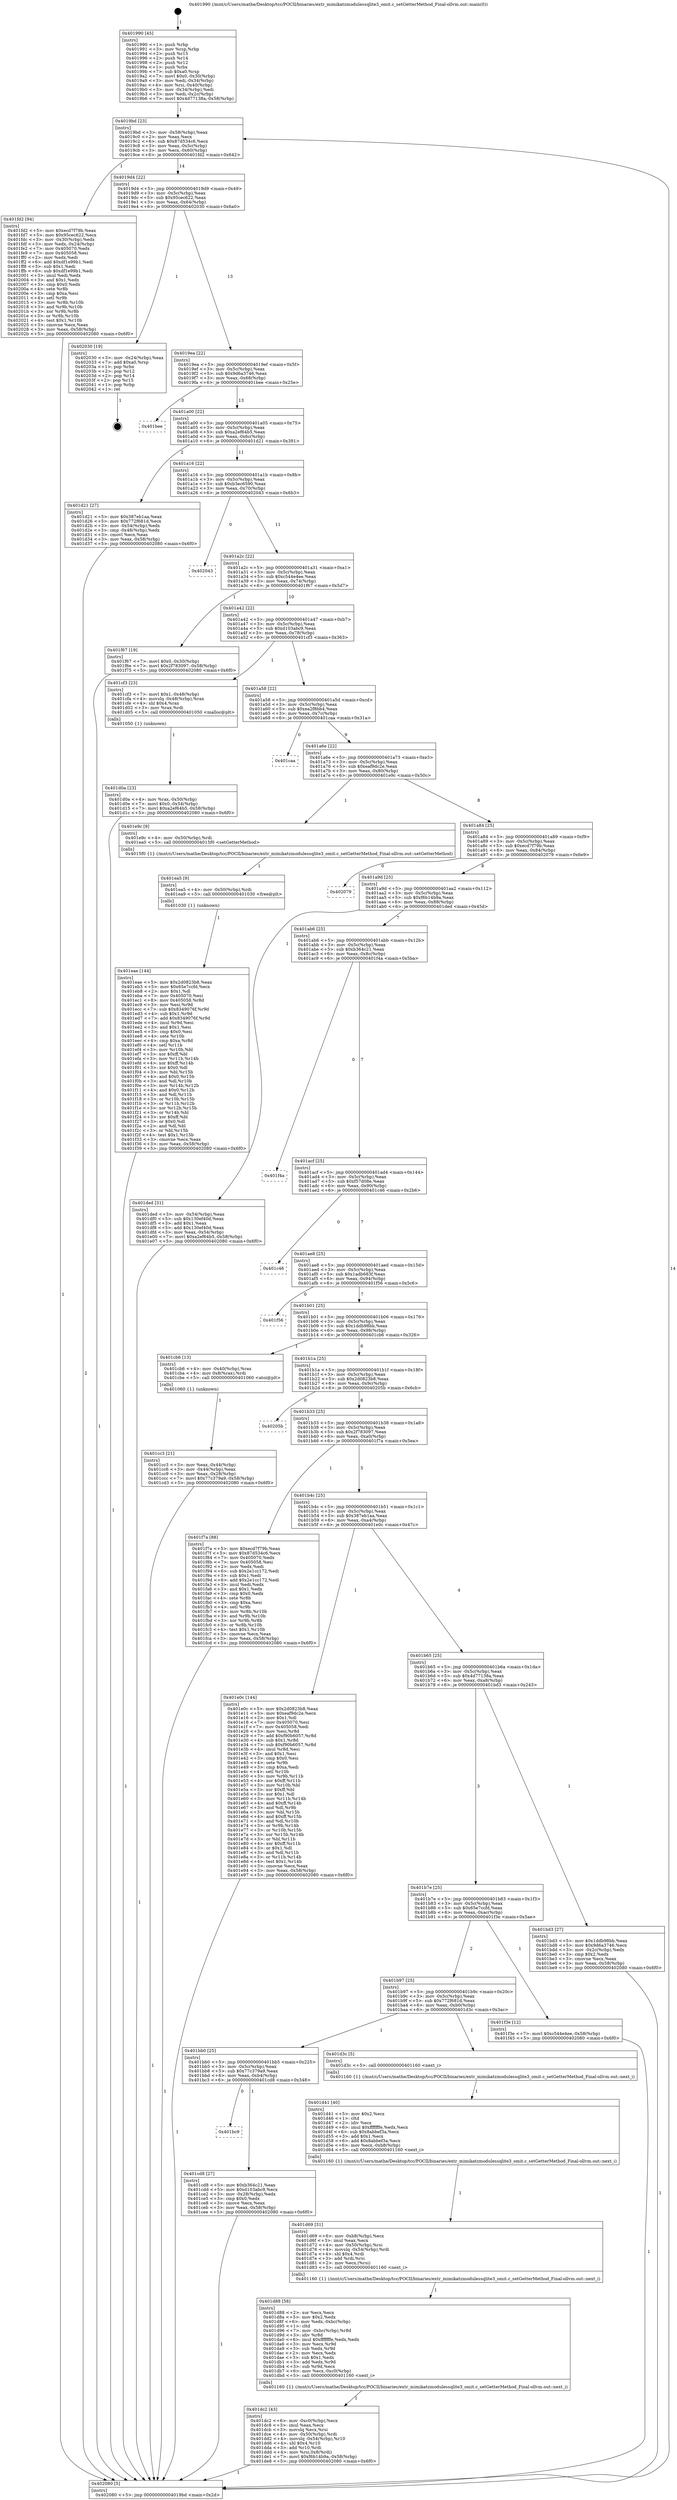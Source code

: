 digraph "0x401990" {
  label = "0x401990 (/mnt/c/Users/mathe/Desktop/tcc/POCII/binaries/extr_mimikatzmodulessqlite3_omit.c_setGetterMethod_Final-ollvm.out::main(0))"
  labelloc = "t"
  node[shape=record]

  Entry [label="",width=0.3,height=0.3,shape=circle,fillcolor=black,style=filled]
  "0x4019bd" [label="{
     0x4019bd [23]\l
     | [instrs]\l
     &nbsp;&nbsp;0x4019bd \<+3\>: mov -0x58(%rbp),%eax\l
     &nbsp;&nbsp;0x4019c0 \<+2\>: mov %eax,%ecx\l
     &nbsp;&nbsp;0x4019c2 \<+6\>: sub $0x87d534c6,%ecx\l
     &nbsp;&nbsp;0x4019c8 \<+3\>: mov %eax,-0x5c(%rbp)\l
     &nbsp;&nbsp;0x4019cb \<+3\>: mov %ecx,-0x60(%rbp)\l
     &nbsp;&nbsp;0x4019ce \<+6\>: je 0000000000401fd2 \<main+0x642\>\l
  }"]
  "0x401fd2" [label="{
     0x401fd2 [94]\l
     | [instrs]\l
     &nbsp;&nbsp;0x401fd2 \<+5\>: mov $0xecd7f79b,%eax\l
     &nbsp;&nbsp;0x401fd7 \<+5\>: mov $0x95cec622,%ecx\l
     &nbsp;&nbsp;0x401fdc \<+3\>: mov -0x30(%rbp),%edx\l
     &nbsp;&nbsp;0x401fdf \<+3\>: mov %edx,-0x24(%rbp)\l
     &nbsp;&nbsp;0x401fe2 \<+7\>: mov 0x405070,%edx\l
     &nbsp;&nbsp;0x401fe9 \<+7\>: mov 0x405058,%esi\l
     &nbsp;&nbsp;0x401ff0 \<+2\>: mov %edx,%edi\l
     &nbsp;&nbsp;0x401ff2 \<+6\>: add $0xdf1e99b1,%edi\l
     &nbsp;&nbsp;0x401ff8 \<+3\>: sub $0x1,%edi\l
     &nbsp;&nbsp;0x401ffb \<+6\>: sub $0xdf1e99b1,%edi\l
     &nbsp;&nbsp;0x402001 \<+3\>: imul %edi,%edx\l
     &nbsp;&nbsp;0x402004 \<+3\>: and $0x1,%edx\l
     &nbsp;&nbsp;0x402007 \<+3\>: cmp $0x0,%edx\l
     &nbsp;&nbsp;0x40200a \<+4\>: sete %r8b\l
     &nbsp;&nbsp;0x40200e \<+3\>: cmp $0xa,%esi\l
     &nbsp;&nbsp;0x402011 \<+4\>: setl %r9b\l
     &nbsp;&nbsp;0x402015 \<+3\>: mov %r8b,%r10b\l
     &nbsp;&nbsp;0x402018 \<+3\>: and %r9b,%r10b\l
     &nbsp;&nbsp;0x40201b \<+3\>: xor %r9b,%r8b\l
     &nbsp;&nbsp;0x40201e \<+3\>: or %r8b,%r10b\l
     &nbsp;&nbsp;0x402021 \<+4\>: test $0x1,%r10b\l
     &nbsp;&nbsp;0x402025 \<+3\>: cmovne %ecx,%eax\l
     &nbsp;&nbsp;0x402028 \<+3\>: mov %eax,-0x58(%rbp)\l
     &nbsp;&nbsp;0x40202b \<+5\>: jmp 0000000000402080 \<main+0x6f0\>\l
  }"]
  "0x4019d4" [label="{
     0x4019d4 [22]\l
     | [instrs]\l
     &nbsp;&nbsp;0x4019d4 \<+5\>: jmp 00000000004019d9 \<main+0x49\>\l
     &nbsp;&nbsp;0x4019d9 \<+3\>: mov -0x5c(%rbp),%eax\l
     &nbsp;&nbsp;0x4019dc \<+5\>: sub $0x95cec622,%eax\l
     &nbsp;&nbsp;0x4019e1 \<+3\>: mov %eax,-0x64(%rbp)\l
     &nbsp;&nbsp;0x4019e4 \<+6\>: je 0000000000402030 \<main+0x6a0\>\l
  }"]
  Exit [label="",width=0.3,height=0.3,shape=circle,fillcolor=black,style=filled,peripheries=2]
  "0x402030" [label="{
     0x402030 [19]\l
     | [instrs]\l
     &nbsp;&nbsp;0x402030 \<+3\>: mov -0x24(%rbp),%eax\l
     &nbsp;&nbsp;0x402033 \<+7\>: add $0xa0,%rsp\l
     &nbsp;&nbsp;0x40203a \<+1\>: pop %rbx\l
     &nbsp;&nbsp;0x40203b \<+2\>: pop %r12\l
     &nbsp;&nbsp;0x40203d \<+2\>: pop %r14\l
     &nbsp;&nbsp;0x40203f \<+2\>: pop %r15\l
     &nbsp;&nbsp;0x402041 \<+1\>: pop %rbp\l
     &nbsp;&nbsp;0x402042 \<+1\>: ret\l
  }"]
  "0x4019ea" [label="{
     0x4019ea [22]\l
     | [instrs]\l
     &nbsp;&nbsp;0x4019ea \<+5\>: jmp 00000000004019ef \<main+0x5f\>\l
     &nbsp;&nbsp;0x4019ef \<+3\>: mov -0x5c(%rbp),%eax\l
     &nbsp;&nbsp;0x4019f2 \<+5\>: sub $0x9d6a3746,%eax\l
     &nbsp;&nbsp;0x4019f7 \<+3\>: mov %eax,-0x68(%rbp)\l
     &nbsp;&nbsp;0x4019fa \<+6\>: je 0000000000401bee \<main+0x25e\>\l
  }"]
  "0x401eae" [label="{
     0x401eae [144]\l
     | [instrs]\l
     &nbsp;&nbsp;0x401eae \<+5\>: mov $0x2d0823b8,%eax\l
     &nbsp;&nbsp;0x401eb3 \<+5\>: mov $0x65e7ccfd,%ecx\l
     &nbsp;&nbsp;0x401eb8 \<+2\>: mov $0x1,%dl\l
     &nbsp;&nbsp;0x401eba \<+7\>: mov 0x405070,%esi\l
     &nbsp;&nbsp;0x401ec1 \<+8\>: mov 0x405058,%r8d\l
     &nbsp;&nbsp;0x401ec9 \<+3\>: mov %esi,%r9d\l
     &nbsp;&nbsp;0x401ecc \<+7\>: sub $0x8349076f,%r9d\l
     &nbsp;&nbsp;0x401ed3 \<+4\>: sub $0x1,%r9d\l
     &nbsp;&nbsp;0x401ed7 \<+7\>: add $0x8349076f,%r9d\l
     &nbsp;&nbsp;0x401ede \<+4\>: imul %r9d,%esi\l
     &nbsp;&nbsp;0x401ee2 \<+3\>: and $0x1,%esi\l
     &nbsp;&nbsp;0x401ee5 \<+3\>: cmp $0x0,%esi\l
     &nbsp;&nbsp;0x401ee8 \<+4\>: sete %r10b\l
     &nbsp;&nbsp;0x401eec \<+4\>: cmp $0xa,%r8d\l
     &nbsp;&nbsp;0x401ef0 \<+4\>: setl %r11b\l
     &nbsp;&nbsp;0x401ef4 \<+3\>: mov %r10b,%bl\l
     &nbsp;&nbsp;0x401ef7 \<+3\>: xor $0xff,%bl\l
     &nbsp;&nbsp;0x401efa \<+3\>: mov %r11b,%r14b\l
     &nbsp;&nbsp;0x401efd \<+4\>: xor $0xff,%r14b\l
     &nbsp;&nbsp;0x401f01 \<+3\>: xor $0x0,%dl\l
     &nbsp;&nbsp;0x401f04 \<+3\>: mov %bl,%r15b\l
     &nbsp;&nbsp;0x401f07 \<+4\>: and $0x0,%r15b\l
     &nbsp;&nbsp;0x401f0b \<+3\>: and %dl,%r10b\l
     &nbsp;&nbsp;0x401f0e \<+3\>: mov %r14b,%r12b\l
     &nbsp;&nbsp;0x401f11 \<+4\>: and $0x0,%r12b\l
     &nbsp;&nbsp;0x401f15 \<+3\>: and %dl,%r11b\l
     &nbsp;&nbsp;0x401f18 \<+3\>: or %r10b,%r15b\l
     &nbsp;&nbsp;0x401f1b \<+3\>: or %r11b,%r12b\l
     &nbsp;&nbsp;0x401f1e \<+3\>: xor %r12b,%r15b\l
     &nbsp;&nbsp;0x401f21 \<+3\>: or %r14b,%bl\l
     &nbsp;&nbsp;0x401f24 \<+3\>: xor $0xff,%bl\l
     &nbsp;&nbsp;0x401f27 \<+3\>: or $0x0,%dl\l
     &nbsp;&nbsp;0x401f2a \<+2\>: and %dl,%bl\l
     &nbsp;&nbsp;0x401f2c \<+3\>: or %bl,%r15b\l
     &nbsp;&nbsp;0x401f2f \<+4\>: test $0x1,%r15b\l
     &nbsp;&nbsp;0x401f33 \<+3\>: cmovne %ecx,%eax\l
     &nbsp;&nbsp;0x401f36 \<+3\>: mov %eax,-0x58(%rbp)\l
     &nbsp;&nbsp;0x401f39 \<+5\>: jmp 0000000000402080 \<main+0x6f0\>\l
  }"]
  "0x401bee" [label="{
     0x401bee\l
  }", style=dashed]
  "0x401a00" [label="{
     0x401a00 [22]\l
     | [instrs]\l
     &nbsp;&nbsp;0x401a00 \<+5\>: jmp 0000000000401a05 \<main+0x75\>\l
     &nbsp;&nbsp;0x401a05 \<+3\>: mov -0x5c(%rbp),%eax\l
     &nbsp;&nbsp;0x401a08 \<+5\>: sub $0xa2ef64b5,%eax\l
     &nbsp;&nbsp;0x401a0d \<+3\>: mov %eax,-0x6c(%rbp)\l
     &nbsp;&nbsp;0x401a10 \<+6\>: je 0000000000401d21 \<main+0x391\>\l
  }"]
  "0x401ea5" [label="{
     0x401ea5 [9]\l
     | [instrs]\l
     &nbsp;&nbsp;0x401ea5 \<+4\>: mov -0x50(%rbp),%rdi\l
     &nbsp;&nbsp;0x401ea9 \<+5\>: call 0000000000401030 \<free@plt\>\l
     | [calls]\l
     &nbsp;&nbsp;0x401030 \{1\} (unknown)\l
  }"]
  "0x401d21" [label="{
     0x401d21 [27]\l
     | [instrs]\l
     &nbsp;&nbsp;0x401d21 \<+5\>: mov $0x387eb1aa,%eax\l
     &nbsp;&nbsp;0x401d26 \<+5\>: mov $0x772f681d,%ecx\l
     &nbsp;&nbsp;0x401d2b \<+3\>: mov -0x54(%rbp),%edx\l
     &nbsp;&nbsp;0x401d2e \<+3\>: cmp -0x48(%rbp),%edx\l
     &nbsp;&nbsp;0x401d31 \<+3\>: cmovl %ecx,%eax\l
     &nbsp;&nbsp;0x401d34 \<+3\>: mov %eax,-0x58(%rbp)\l
     &nbsp;&nbsp;0x401d37 \<+5\>: jmp 0000000000402080 \<main+0x6f0\>\l
  }"]
  "0x401a16" [label="{
     0x401a16 [22]\l
     | [instrs]\l
     &nbsp;&nbsp;0x401a16 \<+5\>: jmp 0000000000401a1b \<main+0x8b\>\l
     &nbsp;&nbsp;0x401a1b \<+3\>: mov -0x5c(%rbp),%eax\l
     &nbsp;&nbsp;0x401a1e \<+5\>: sub $0xb3ec6590,%eax\l
     &nbsp;&nbsp;0x401a23 \<+3\>: mov %eax,-0x70(%rbp)\l
     &nbsp;&nbsp;0x401a26 \<+6\>: je 0000000000402043 \<main+0x6b3\>\l
  }"]
  "0x401dc2" [label="{
     0x401dc2 [43]\l
     | [instrs]\l
     &nbsp;&nbsp;0x401dc2 \<+6\>: mov -0xc0(%rbp),%ecx\l
     &nbsp;&nbsp;0x401dc8 \<+3\>: imul %eax,%ecx\l
     &nbsp;&nbsp;0x401dcb \<+3\>: movslq %ecx,%rsi\l
     &nbsp;&nbsp;0x401dce \<+4\>: mov -0x50(%rbp),%rdi\l
     &nbsp;&nbsp;0x401dd2 \<+4\>: movslq -0x54(%rbp),%r10\l
     &nbsp;&nbsp;0x401dd6 \<+4\>: shl $0x4,%r10\l
     &nbsp;&nbsp;0x401dda \<+3\>: add %r10,%rdi\l
     &nbsp;&nbsp;0x401ddd \<+4\>: mov %rsi,0x8(%rdi)\l
     &nbsp;&nbsp;0x401de1 \<+7\>: movl $0xf6b14b9a,-0x58(%rbp)\l
     &nbsp;&nbsp;0x401de8 \<+5\>: jmp 0000000000402080 \<main+0x6f0\>\l
  }"]
  "0x402043" [label="{
     0x402043\l
  }", style=dashed]
  "0x401a2c" [label="{
     0x401a2c [22]\l
     | [instrs]\l
     &nbsp;&nbsp;0x401a2c \<+5\>: jmp 0000000000401a31 \<main+0xa1\>\l
     &nbsp;&nbsp;0x401a31 \<+3\>: mov -0x5c(%rbp),%eax\l
     &nbsp;&nbsp;0x401a34 \<+5\>: sub $0xc544e4ee,%eax\l
     &nbsp;&nbsp;0x401a39 \<+3\>: mov %eax,-0x74(%rbp)\l
     &nbsp;&nbsp;0x401a3c \<+6\>: je 0000000000401f67 \<main+0x5d7\>\l
  }"]
  "0x401d88" [label="{
     0x401d88 [58]\l
     | [instrs]\l
     &nbsp;&nbsp;0x401d88 \<+2\>: xor %ecx,%ecx\l
     &nbsp;&nbsp;0x401d8a \<+5\>: mov $0x2,%edx\l
     &nbsp;&nbsp;0x401d8f \<+6\>: mov %edx,-0xbc(%rbp)\l
     &nbsp;&nbsp;0x401d95 \<+1\>: cltd\l
     &nbsp;&nbsp;0x401d96 \<+7\>: mov -0xbc(%rbp),%r8d\l
     &nbsp;&nbsp;0x401d9d \<+3\>: idiv %r8d\l
     &nbsp;&nbsp;0x401da0 \<+6\>: imul $0xfffffffe,%edx,%edx\l
     &nbsp;&nbsp;0x401da6 \<+3\>: mov %ecx,%r9d\l
     &nbsp;&nbsp;0x401da9 \<+3\>: sub %edx,%r9d\l
     &nbsp;&nbsp;0x401dac \<+2\>: mov %ecx,%edx\l
     &nbsp;&nbsp;0x401dae \<+3\>: sub $0x1,%edx\l
     &nbsp;&nbsp;0x401db1 \<+3\>: add %edx,%r9d\l
     &nbsp;&nbsp;0x401db4 \<+3\>: sub %r9d,%ecx\l
     &nbsp;&nbsp;0x401db7 \<+6\>: mov %ecx,-0xc0(%rbp)\l
     &nbsp;&nbsp;0x401dbd \<+5\>: call 0000000000401160 \<next_i\>\l
     | [calls]\l
     &nbsp;&nbsp;0x401160 \{1\} (/mnt/c/Users/mathe/Desktop/tcc/POCII/binaries/extr_mimikatzmodulessqlite3_omit.c_setGetterMethod_Final-ollvm.out::next_i)\l
  }"]
  "0x401f67" [label="{
     0x401f67 [19]\l
     | [instrs]\l
     &nbsp;&nbsp;0x401f67 \<+7\>: movl $0x0,-0x30(%rbp)\l
     &nbsp;&nbsp;0x401f6e \<+7\>: movl $0x2f783097,-0x58(%rbp)\l
     &nbsp;&nbsp;0x401f75 \<+5\>: jmp 0000000000402080 \<main+0x6f0\>\l
  }"]
  "0x401a42" [label="{
     0x401a42 [22]\l
     | [instrs]\l
     &nbsp;&nbsp;0x401a42 \<+5\>: jmp 0000000000401a47 \<main+0xb7\>\l
     &nbsp;&nbsp;0x401a47 \<+3\>: mov -0x5c(%rbp),%eax\l
     &nbsp;&nbsp;0x401a4a \<+5\>: sub $0xd103abc9,%eax\l
     &nbsp;&nbsp;0x401a4f \<+3\>: mov %eax,-0x78(%rbp)\l
     &nbsp;&nbsp;0x401a52 \<+6\>: je 0000000000401cf3 \<main+0x363\>\l
  }"]
  "0x401d69" [label="{
     0x401d69 [31]\l
     | [instrs]\l
     &nbsp;&nbsp;0x401d69 \<+6\>: mov -0xb8(%rbp),%ecx\l
     &nbsp;&nbsp;0x401d6f \<+3\>: imul %eax,%ecx\l
     &nbsp;&nbsp;0x401d72 \<+4\>: mov -0x50(%rbp),%rsi\l
     &nbsp;&nbsp;0x401d76 \<+4\>: movslq -0x54(%rbp),%rdi\l
     &nbsp;&nbsp;0x401d7a \<+4\>: shl $0x4,%rdi\l
     &nbsp;&nbsp;0x401d7e \<+3\>: add %rdi,%rsi\l
     &nbsp;&nbsp;0x401d81 \<+2\>: mov %ecx,(%rsi)\l
     &nbsp;&nbsp;0x401d83 \<+5\>: call 0000000000401160 \<next_i\>\l
     | [calls]\l
     &nbsp;&nbsp;0x401160 \{1\} (/mnt/c/Users/mathe/Desktop/tcc/POCII/binaries/extr_mimikatzmodulessqlite3_omit.c_setGetterMethod_Final-ollvm.out::next_i)\l
  }"]
  "0x401cf3" [label="{
     0x401cf3 [23]\l
     | [instrs]\l
     &nbsp;&nbsp;0x401cf3 \<+7\>: movl $0x1,-0x48(%rbp)\l
     &nbsp;&nbsp;0x401cfa \<+4\>: movslq -0x48(%rbp),%rax\l
     &nbsp;&nbsp;0x401cfe \<+4\>: shl $0x4,%rax\l
     &nbsp;&nbsp;0x401d02 \<+3\>: mov %rax,%rdi\l
     &nbsp;&nbsp;0x401d05 \<+5\>: call 0000000000401050 \<malloc@plt\>\l
     | [calls]\l
     &nbsp;&nbsp;0x401050 \{1\} (unknown)\l
  }"]
  "0x401a58" [label="{
     0x401a58 [22]\l
     | [instrs]\l
     &nbsp;&nbsp;0x401a58 \<+5\>: jmp 0000000000401a5d \<main+0xcd\>\l
     &nbsp;&nbsp;0x401a5d \<+3\>: mov -0x5c(%rbp),%eax\l
     &nbsp;&nbsp;0x401a60 \<+5\>: sub $0xea2f8bb4,%eax\l
     &nbsp;&nbsp;0x401a65 \<+3\>: mov %eax,-0x7c(%rbp)\l
     &nbsp;&nbsp;0x401a68 \<+6\>: je 0000000000401caa \<main+0x31a\>\l
  }"]
  "0x401d41" [label="{
     0x401d41 [40]\l
     | [instrs]\l
     &nbsp;&nbsp;0x401d41 \<+5\>: mov $0x2,%ecx\l
     &nbsp;&nbsp;0x401d46 \<+1\>: cltd\l
     &nbsp;&nbsp;0x401d47 \<+2\>: idiv %ecx\l
     &nbsp;&nbsp;0x401d49 \<+6\>: imul $0xfffffffe,%edx,%ecx\l
     &nbsp;&nbsp;0x401d4f \<+6\>: sub $0x8abbef3a,%ecx\l
     &nbsp;&nbsp;0x401d55 \<+3\>: add $0x1,%ecx\l
     &nbsp;&nbsp;0x401d58 \<+6\>: add $0x8abbef3a,%ecx\l
     &nbsp;&nbsp;0x401d5e \<+6\>: mov %ecx,-0xb8(%rbp)\l
     &nbsp;&nbsp;0x401d64 \<+5\>: call 0000000000401160 \<next_i\>\l
     | [calls]\l
     &nbsp;&nbsp;0x401160 \{1\} (/mnt/c/Users/mathe/Desktop/tcc/POCII/binaries/extr_mimikatzmodulessqlite3_omit.c_setGetterMethod_Final-ollvm.out::next_i)\l
  }"]
  "0x401caa" [label="{
     0x401caa\l
  }", style=dashed]
  "0x401a6e" [label="{
     0x401a6e [22]\l
     | [instrs]\l
     &nbsp;&nbsp;0x401a6e \<+5\>: jmp 0000000000401a73 \<main+0xe3\>\l
     &nbsp;&nbsp;0x401a73 \<+3\>: mov -0x5c(%rbp),%eax\l
     &nbsp;&nbsp;0x401a76 \<+5\>: sub $0xeaf9dc2e,%eax\l
     &nbsp;&nbsp;0x401a7b \<+3\>: mov %eax,-0x80(%rbp)\l
     &nbsp;&nbsp;0x401a7e \<+6\>: je 0000000000401e9c \<main+0x50c\>\l
  }"]
  "0x401d0a" [label="{
     0x401d0a [23]\l
     | [instrs]\l
     &nbsp;&nbsp;0x401d0a \<+4\>: mov %rax,-0x50(%rbp)\l
     &nbsp;&nbsp;0x401d0e \<+7\>: movl $0x0,-0x54(%rbp)\l
     &nbsp;&nbsp;0x401d15 \<+7\>: movl $0xa2ef64b5,-0x58(%rbp)\l
     &nbsp;&nbsp;0x401d1c \<+5\>: jmp 0000000000402080 \<main+0x6f0\>\l
  }"]
  "0x401e9c" [label="{
     0x401e9c [9]\l
     | [instrs]\l
     &nbsp;&nbsp;0x401e9c \<+4\>: mov -0x50(%rbp),%rdi\l
     &nbsp;&nbsp;0x401ea0 \<+5\>: call 00000000004015f0 \<setGetterMethod\>\l
     | [calls]\l
     &nbsp;&nbsp;0x4015f0 \{1\} (/mnt/c/Users/mathe/Desktop/tcc/POCII/binaries/extr_mimikatzmodulessqlite3_omit.c_setGetterMethod_Final-ollvm.out::setGetterMethod)\l
  }"]
  "0x401a84" [label="{
     0x401a84 [25]\l
     | [instrs]\l
     &nbsp;&nbsp;0x401a84 \<+5\>: jmp 0000000000401a89 \<main+0xf9\>\l
     &nbsp;&nbsp;0x401a89 \<+3\>: mov -0x5c(%rbp),%eax\l
     &nbsp;&nbsp;0x401a8c \<+5\>: sub $0xecd7f79b,%eax\l
     &nbsp;&nbsp;0x401a91 \<+6\>: mov %eax,-0x84(%rbp)\l
     &nbsp;&nbsp;0x401a97 \<+6\>: je 0000000000402079 \<main+0x6e9\>\l
  }"]
  "0x401bc9" [label="{
     0x401bc9\l
  }", style=dashed]
  "0x402079" [label="{
     0x402079\l
  }", style=dashed]
  "0x401a9d" [label="{
     0x401a9d [25]\l
     | [instrs]\l
     &nbsp;&nbsp;0x401a9d \<+5\>: jmp 0000000000401aa2 \<main+0x112\>\l
     &nbsp;&nbsp;0x401aa2 \<+3\>: mov -0x5c(%rbp),%eax\l
     &nbsp;&nbsp;0x401aa5 \<+5\>: sub $0xf6b14b9a,%eax\l
     &nbsp;&nbsp;0x401aaa \<+6\>: mov %eax,-0x88(%rbp)\l
     &nbsp;&nbsp;0x401ab0 \<+6\>: je 0000000000401ded \<main+0x45d\>\l
  }"]
  "0x401cd8" [label="{
     0x401cd8 [27]\l
     | [instrs]\l
     &nbsp;&nbsp;0x401cd8 \<+5\>: mov $0xb364c21,%eax\l
     &nbsp;&nbsp;0x401cdd \<+5\>: mov $0xd103abc9,%ecx\l
     &nbsp;&nbsp;0x401ce2 \<+3\>: mov -0x28(%rbp),%edx\l
     &nbsp;&nbsp;0x401ce5 \<+3\>: cmp $0x0,%edx\l
     &nbsp;&nbsp;0x401ce8 \<+3\>: cmove %ecx,%eax\l
     &nbsp;&nbsp;0x401ceb \<+3\>: mov %eax,-0x58(%rbp)\l
     &nbsp;&nbsp;0x401cee \<+5\>: jmp 0000000000402080 \<main+0x6f0\>\l
  }"]
  "0x401ded" [label="{
     0x401ded [31]\l
     | [instrs]\l
     &nbsp;&nbsp;0x401ded \<+3\>: mov -0x54(%rbp),%eax\l
     &nbsp;&nbsp;0x401df0 \<+5\>: sub $0x130ef40d,%eax\l
     &nbsp;&nbsp;0x401df5 \<+3\>: add $0x1,%eax\l
     &nbsp;&nbsp;0x401df8 \<+5\>: add $0x130ef40d,%eax\l
     &nbsp;&nbsp;0x401dfd \<+3\>: mov %eax,-0x54(%rbp)\l
     &nbsp;&nbsp;0x401e00 \<+7\>: movl $0xa2ef64b5,-0x58(%rbp)\l
     &nbsp;&nbsp;0x401e07 \<+5\>: jmp 0000000000402080 \<main+0x6f0\>\l
  }"]
  "0x401ab6" [label="{
     0x401ab6 [25]\l
     | [instrs]\l
     &nbsp;&nbsp;0x401ab6 \<+5\>: jmp 0000000000401abb \<main+0x12b\>\l
     &nbsp;&nbsp;0x401abb \<+3\>: mov -0x5c(%rbp),%eax\l
     &nbsp;&nbsp;0x401abe \<+5\>: sub $0xb364c21,%eax\l
     &nbsp;&nbsp;0x401ac3 \<+6\>: mov %eax,-0x8c(%rbp)\l
     &nbsp;&nbsp;0x401ac9 \<+6\>: je 0000000000401f4a \<main+0x5ba\>\l
  }"]
  "0x401bb0" [label="{
     0x401bb0 [25]\l
     | [instrs]\l
     &nbsp;&nbsp;0x401bb0 \<+5\>: jmp 0000000000401bb5 \<main+0x225\>\l
     &nbsp;&nbsp;0x401bb5 \<+3\>: mov -0x5c(%rbp),%eax\l
     &nbsp;&nbsp;0x401bb8 \<+5\>: sub $0x77c379a9,%eax\l
     &nbsp;&nbsp;0x401bbd \<+6\>: mov %eax,-0xb4(%rbp)\l
     &nbsp;&nbsp;0x401bc3 \<+6\>: je 0000000000401cd8 \<main+0x348\>\l
  }"]
  "0x401f4a" [label="{
     0x401f4a\l
  }", style=dashed]
  "0x401acf" [label="{
     0x401acf [25]\l
     | [instrs]\l
     &nbsp;&nbsp;0x401acf \<+5\>: jmp 0000000000401ad4 \<main+0x144\>\l
     &nbsp;&nbsp;0x401ad4 \<+3\>: mov -0x5c(%rbp),%eax\l
     &nbsp;&nbsp;0x401ad7 \<+5\>: sub $0xf57d08e,%eax\l
     &nbsp;&nbsp;0x401adc \<+6\>: mov %eax,-0x90(%rbp)\l
     &nbsp;&nbsp;0x401ae2 \<+6\>: je 0000000000401c46 \<main+0x2b6\>\l
  }"]
  "0x401d3c" [label="{
     0x401d3c [5]\l
     | [instrs]\l
     &nbsp;&nbsp;0x401d3c \<+5\>: call 0000000000401160 \<next_i\>\l
     | [calls]\l
     &nbsp;&nbsp;0x401160 \{1\} (/mnt/c/Users/mathe/Desktop/tcc/POCII/binaries/extr_mimikatzmodulessqlite3_omit.c_setGetterMethod_Final-ollvm.out::next_i)\l
  }"]
  "0x401c46" [label="{
     0x401c46\l
  }", style=dashed]
  "0x401ae8" [label="{
     0x401ae8 [25]\l
     | [instrs]\l
     &nbsp;&nbsp;0x401ae8 \<+5\>: jmp 0000000000401aed \<main+0x15d\>\l
     &nbsp;&nbsp;0x401aed \<+3\>: mov -0x5c(%rbp),%eax\l
     &nbsp;&nbsp;0x401af0 \<+5\>: sub $0x1adb683f,%eax\l
     &nbsp;&nbsp;0x401af5 \<+6\>: mov %eax,-0x94(%rbp)\l
     &nbsp;&nbsp;0x401afb \<+6\>: je 0000000000401f56 \<main+0x5c6\>\l
  }"]
  "0x401b97" [label="{
     0x401b97 [25]\l
     | [instrs]\l
     &nbsp;&nbsp;0x401b97 \<+5\>: jmp 0000000000401b9c \<main+0x20c\>\l
     &nbsp;&nbsp;0x401b9c \<+3\>: mov -0x5c(%rbp),%eax\l
     &nbsp;&nbsp;0x401b9f \<+5\>: sub $0x772f681d,%eax\l
     &nbsp;&nbsp;0x401ba4 \<+6\>: mov %eax,-0xb0(%rbp)\l
     &nbsp;&nbsp;0x401baa \<+6\>: je 0000000000401d3c \<main+0x3ac\>\l
  }"]
  "0x401f56" [label="{
     0x401f56\l
  }", style=dashed]
  "0x401b01" [label="{
     0x401b01 [25]\l
     | [instrs]\l
     &nbsp;&nbsp;0x401b01 \<+5\>: jmp 0000000000401b06 \<main+0x176\>\l
     &nbsp;&nbsp;0x401b06 \<+3\>: mov -0x5c(%rbp),%eax\l
     &nbsp;&nbsp;0x401b09 \<+5\>: sub $0x1ddb98bb,%eax\l
     &nbsp;&nbsp;0x401b0e \<+6\>: mov %eax,-0x98(%rbp)\l
     &nbsp;&nbsp;0x401b14 \<+6\>: je 0000000000401cb6 \<main+0x326\>\l
  }"]
  "0x401f3e" [label="{
     0x401f3e [12]\l
     | [instrs]\l
     &nbsp;&nbsp;0x401f3e \<+7\>: movl $0xc544e4ee,-0x58(%rbp)\l
     &nbsp;&nbsp;0x401f45 \<+5\>: jmp 0000000000402080 \<main+0x6f0\>\l
  }"]
  "0x401cb6" [label="{
     0x401cb6 [13]\l
     | [instrs]\l
     &nbsp;&nbsp;0x401cb6 \<+4\>: mov -0x40(%rbp),%rax\l
     &nbsp;&nbsp;0x401cba \<+4\>: mov 0x8(%rax),%rdi\l
     &nbsp;&nbsp;0x401cbe \<+5\>: call 0000000000401060 \<atoi@plt\>\l
     | [calls]\l
     &nbsp;&nbsp;0x401060 \{1\} (unknown)\l
  }"]
  "0x401b1a" [label="{
     0x401b1a [25]\l
     | [instrs]\l
     &nbsp;&nbsp;0x401b1a \<+5\>: jmp 0000000000401b1f \<main+0x18f\>\l
     &nbsp;&nbsp;0x401b1f \<+3\>: mov -0x5c(%rbp),%eax\l
     &nbsp;&nbsp;0x401b22 \<+5\>: sub $0x2d0823b8,%eax\l
     &nbsp;&nbsp;0x401b27 \<+6\>: mov %eax,-0x9c(%rbp)\l
     &nbsp;&nbsp;0x401b2d \<+6\>: je 000000000040205b \<main+0x6cb\>\l
  }"]
  "0x401cc3" [label="{
     0x401cc3 [21]\l
     | [instrs]\l
     &nbsp;&nbsp;0x401cc3 \<+3\>: mov %eax,-0x44(%rbp)\l
     &nbsp;&nbsp;0x401cc6 \<+3\>: mov -0x44(%rbp),%eax\l
     &nbsp;&nbsp;0x401cc9 \<+3\>: mov %eax,-0x28(%rbp)\l
     &nbsp;&nbsp;0x401ccc \<+7\>: movl $0x77c379a9,-0x58(%rbp)\l
     &nbsp;&nbsp;0x401cd3 \<+5\>: jmp 0000000000402080 \<main+0x6f0\>\l
  }"]
  "0x40205b" [label="{
     0x40205b\l
  }", style=dashed]
  "0x401b33" [label="{
     0x401b33 [25]\l
     | [instrs]\l
     &nbsp;&nbsp;0x401b33 \<+5\>: jmp 0000000000401b38 \<main+0x1a8\>\l
     &nbsp;&nbsp;0x401b38 \<+3\>: mov -0x5c(%rbp),%eax\l
     &nbsp;&nbsp;0x401b3b \<+5\>: sub $0x2f783097,%eax\l
     &nbsp;&nbsp;0x401b40 \<+6\>: mov %eax,-0xa0(%rbp)\l
     &nbsp;&nbsp;0x401b46 \<+6\>: je 0000000000401f7a \<main+0x5ea\>\l
  }"]
  "0x401990" [label="{
     0x401990 [45]\l
     | [instrs]\l
     &nbsp;&nbsp;0x401990 \<+1\>: push %rbp\l
     &nbsp;&nbsp;0x401991 \<+3\>: mov %rsp,%rbp\l
     &nbsp;&nbsp;0x401994 \<+2\>: push %r15\l
     &nbsp;&nbsp;0x401996 \<+2\>: push %r14\l
     &nbsp;&nbsp;0x401998 \<+2\>: push %r12\l
     &nbsp;&nbsp;0x40199a \<+1\>: push %rbx\l
     &nbsp;&nbsp;0x40199b \<+7\>: sub $0xa0,%rsp\l
     &nbsp;&nbsp;0x4019a2 \<+7\>: movl $0x0,-0x30(%rbp)\l
     &nbsp;&nbsp;0x4019a9 \<+3\>: mov %edi,-0x34(%rbp)\l
     &nbsp;&nbsp;0x4019ac \<+4\>: mov %rsi,-0x40(%rbp)\l
     &nbsp;&nbsp;0x4019b0 \<+3\>: mov -0x34(%rbp),%edi\l
     &nbsp;&nbsp;0x4019b3 \<+3\>: mov %edi,-0x2c(%rbp)\l
     &nbsp;&nbsp;0x4019b6 \<+7\>: movl $0x4d77138a,-0x58(%rbp)\l
  }"]
  "0x401f7a" [label="{
     0x401f7a [88]\l
     | [instrs]\l
     &nbsp;&nbsp;0x401f7a \<+5\>: mov $0xecd7f79b,%eax\l
     &nbsp;&nbsp;0x401f7f \<+5\>: mov $0x87d534c6,%ecx\l
     &nbsp;&nbsp;0x401f84 \<+7\>: mov 0x405070,%edx\l
     &nbsp;&nbsp;0x401f8b \<+7\>: mov 0x405058,%esi\l
     &nbsp;&nbsp;0x401f92 \<+2\>: mov %edx,%edi\l
     &nbsp;&nbsp;0x401f94 \<+6\>: sub $0x2e1cc172,%edi\l
     &nbsp;&nbsp;0x401f9a \<+3\>: sub $0x1,%edi\l
     &nbsp;&nbsp;0x401f9d \<+6\>: add $0x2e1cc172,%edi\l
     &nbsp;&nbsp;0x401fa3 \<+3\>: imul %edi,%edx\l
     &nbsp;&nbsp;0x401fa6 \<+3\>: and $0x1,%edx\l
     &nbsp;&nbsp;0x401fa9 \<+3\>: cmp $0x0,%edx\l
     &nbsp;&nbsp;0x401fac \<+4\>: sete %r8b\l
     &nbsp;&nbsp;0x401fb0 \<+3\>: cmp $0xa,%esi\l
     &nbsp;&nbsp;0x401fb3 \<+4\>: setl %r9b\l
     &nbsp;&nbsp;0x401fb7 \<+3\>: mov %r8b,%r10b\l
     &nbsp;&nbsp;0x401fba \<+3\>: and %r9b,%r10b\l
     &nbsp;&nbsp;0x401fbd \<+3\>: xor %r9b,%r8b\l
     &nbsp;&nbsp;0x401fc0 \<+3\>: or %r8b,%r10b\l
     &nbsp;&nbsp;0x401fc3 \<+4\>: test $0x1,%r10b\l
     &nbsp;&nbsp;0x401fc7 \<+3\>: cmovne %ecx,%eax\l
     &nbsp;&nbsp;0x401fca \<+3\>: mov %eax,-0x58(%rbp)\l
     &nbsp;&nbsp;0x401fcd \<+5\>: jmp 0000000000402080 \<main+0x6f0\>\l
  }"]
  "0x401b4c" [label="{
     0x401b4c [25]\l
     | [instrs]\l
     &nbsp;&nbsp;0x401b4c \<+5\>: jmp 0000000000401b51 \<main+0x1c1\>\l
     &nbsp;&nbsp;0x401b51 \<+3\>: mov -0x5c(%rbp),%eax\l
     &nbsp;&nbsp;0x401b54 \<+5\>: sub $0x387eb1aa,%eax\l
     &nbsp;&nbsp;0x401b59 \<+6\>: mov %eax,-0xa4(%rbp)\l
     &nbsp;&nbsp;0x401b5f \<+6\>: je 0000000000401e0c \<main+0x47c\>\l
  }"]
  "0x402080" [label="{
     0x402080 [5]\l
     | [instrs]\l
     &nbsp;&nbsp;0x402080 \<+5\>: jmp 00000000004019bd \<main+0x2d\>\l
  }"]
  "0x401e0c" [label="{
     0x401e0c [144]\l
     | [instrs]\l
     &nbsp;&nbsp;0x401e0c \<+5\>: mov $0x2d0823b8,%eax\l
     &nbsp;&nbsp;0x401e11 \<+5\>: mov $0xeaf9dc2e,%ecx\l
     &nbsp;&nbsp;0x401e16 \<+2\>: mov $0x1,%dl\l
     &nbsp;&nbsp;0x401e18 \<+7\>: mov 0x405070,%esi\l
     &nbsp;&nbsp;0x401e1f \<+7\>: mov 0x405058,%edi\l
     &nbsp;&nbsp;0x401e26 \<+3\>: mov %esi,%r8d\l
     &nbsp;&nbsp;0x401e29 \<+7\>: add $0xf90b6057,%r8d\l
     &nbsp;&nbsp;0x401e30 \<+4\>: sub $0x1,%r8d\l
     &nbsp;&nbsp;0x401e34 \<+7\>: sub $0xf90b6057,%r8d\l
     &nbsp;&nbsp;0x401e3b \<+4\>: imul %r8d,%esi\l
     &nbsp;&nbsp;0x401e3f \<+3\>: and $0x1,%esi\l
     &nbsp;&nbsp;0x401e42 \<+3\>: cmp $0x0,%esi\l
     &nbsp;&nbsp;0x401e45 \<+4\>: sete %r9b\l
     &nbsp;&nbsp;0x401e49 \<+3\>: cmp $0xa,%edi\l
     &nbsp;&nbsp;0x401e4c \<+4\>: setl %r10b\l
     &nbsp;&nbsp;0x401e50 \<+3\>: mov %r9b,%r11b\l
     &nbsp;&nbsp;0x401e53 \<+4\>: xor $0xff,%r11b\l
     &nbsp;&nbsp;0x401e57 \<+3\>: mov %r10b,%bl\l
     &nbsp;&nbsp;0x401e5a \<+3\>: xor $0xff,%bl\l
     &nbsp;&nbsp;0x401e5d \<+3\>: xor $0x1,%dl\l
     &nbsp;&nbsp;0x401e60 \<+3\>: mov %r11b,%r14b\l
     &nbsp;&nbsp;0x401e63 \<+4\>: and $0xff,%r14b\l
     &nbsp;&nbsp;0x401e67 \<+3\>: and %dl,%r9b\l
     &nbsp;&nbsp;0x401e6a \<+3\>: mov %bl,%r15b\l
     &nbsp;&nbsp;0x401e6d \<+4\>: and $0xff,%r15b\l
     &nbsp;&nbsp;0x401e71 \<+3\>: and %dl,%r10b\l
     &nbsp;&nbsp;0x401e74 \<+3\>: or %r9b,%r14b\l
     &nbsp;&nbsp;0x401e77 \<+3\>: or %r10b,%r15b\l
     &nbsp;&nbsp;0x401e7a \<+3\>: xor %r15b,%r14b\l
     &nbsp;&nbsp;0x401e7d \<+3\>: or %bl,%r11b\l
     &nbsp;&nbsp;0x401e80 \<+4\>: xor $0xff,%r11b\l
     &nbsp;&nbsp;0x401e84 \<+3\>: or $0x1,%dl\l
     &nbsp;&nbsp;0x401e87 \<+3\>: and %dl,%r11b\l
     &nbsp;&nbsp;0x401e8a \<+3\>: or %r11b,%r14b\l
     &nbsp;&nbsp;0x401e8d \<+4\>: test $0x1,%r14b\l
     &nbsp;&nbsp;0x401e91 \<+3\>: cmovne %ecx,%eax\l
     &nbsp;&nbsp;0x401e94 \<+3\>: mov %eax,-0x58(%rbp)\l
     &nbsp;&nbsp;0x401e97 \<+5\>: jmp 0000000000402080 \<main+0x6f0\>\l
  }"]
  "0x401b65" [label="{
     0x401b65 [25]\l
     | [instrs]\l
     &nbsp;&nbsp;0x401b65 \<+5\>: jmp 0000000000401b6a \<main+0x1da\>\l
     &nbsp;&nbsp;0x401b6a \<+3\>: mov -0x5c(%rbp),%eax\l
     &nbsp;&nbsp;0x401b6d \<+5\>: sub $0x4d77138a,%eax\l
     &nbsp;&nbsp;0x401b72 \<+6\>: mov %eax,-0xa8(%rbp)\l
     &nbsp;&nbsp;0x401b78 \<+6\>: je 0000000000401bd3 \<main+0x243\>\l
  }"]
  "0x401b7e" [label="{
     0x401b7e [25]\l
     | [instrs]\l
     &nbsp;&nbsp;0x401b7e \<+5\>: jmp 0000000000401b83 \<main+0x1f3\>\l
     &nbsp;&nbsp;0x401b83 \<+3\>: mov -0x5c(%rbp),%eax\l
     &nbsp;&nbsp;0x401b86 \<+5\>: sub $0x65e7ccfd,%eax\l
     &nbsp;&nbsp;0x401b8b \<+6\>: mov %eax,-0xac(%rbp)\l
     &nbsp;&nbsp;0x401b91 \<+6\>: je 0000000000401f3e \<main+0x5ae\>\l
  }"]
  "0x401bd3" [label="{
     0x401bd3 [27]\l
     | [instrs]\l
     &nbsp;&nbsp;0x401bd3 \<+5\>: mov $0x1ddb98bb,%eax\l
     &nbsp;&nbsp;0x401bd8 \<+5\>: mov $0x9d6a3746,%ecx\l
     &nbsp;&nbsp;0x401bdd \<+3\>: mov -0x2c(%rbp),%edx\l
     &nbsp;&nbsp;0x401be0 \<+3\>: cmp $0x2,%edx\l
     &nbsp;&nbsp;0x401be3 \<+3\>: cmovne %ecx,%eax\l
     &nbsp;&nbsp;0x401be6 \<+3\>: mov %eax,-0x58(%rbp)\l
     &nbsp;&nbsp;0x401be9 \<+5\>: jmp 0000000000402080 \<main+0x6f0\>\l
  }"]
  Entry -> "0x401990" [label=" 1"]
  "0x4019bd" -> "0x401fd2" [label=" 1"]
  "0x4019bd" -> "0x4019d4" [label=" 14"]
  "0x402030" -> Exit [label=" 1"]
  "0x4019d4" -> "0x402030" [label=" 1"]
  "0x4019d4" -> "0x4019ea" [label=" 13"]
  "0x401fd2" -> "0x402080" [label=" 1"]
  "0x4019ea" -> "0x401bee" [label=" 0"]
  "0x4019ea" -> "0x401a00" [label=" 13"]
  "0x401f7a" -> "0x402080" [label=" 1"]
  "0x401a00" -> "0x401d21" [label=" 2"]
  "0x401a00" -> "0x401a16" [label=" 11"]
  "0x401f67" -> "0x402080" [label=" 1"]
  "0x401a16" -> "0x402043" [label=" 0"]
  "0x401a16" -> "0x401a2c" [label=" 11"]
  "0x401f3e" -> "0x402080" [label=" 1"]
  "0x401a2c" -> "0x401f67" [label=" 1"]
  "0x401a2c" -> "0x401a42" [label=" 10"]
  "0x401eae" -> "0x402080" [label=" 1"]
  "0x401a42" -> "0x401cf3" [label=" 1"]
  "0x401a42" -> "0x401a58" [label=" 9"]
  "0x401ea5" -> "0x401eae" [label=" 1"]
  "0x401a58" -> "0x401caa" [label=" 0"]
  "0x401a58" -> "0x401a6e" [label=" 9"]
  "0x401e9c" -> "0x401ea5" [label=" 1"]
  "0x401a6e" -> "0x401e9c" [label=" 1"]
  "0x401a6e" -> "0x401a84" [label=" 8"]
  "0x401e0c" -> "0x402080" [label=" 1"]
  "0x401a84" -> "0x402079" [label=" 0"]
  "0x401a84" -> "0x401a9d" [label=" 8"]
  "0x401ded" -> "0x402080" [label=" 1"]
  "0x401a9d" -> "0x401ded" [label=" 1"]
  "0x401a9d" -> "0x401ab6" [label=" 7"]
  "0x401dc2" -> "0x402080" [label=" 1"]
  "0x401ab6" -> "0x401f4a" [label=" 0"]
  "0x401ab6" -> "0x401acf" [label=" 7"]
  "0x401d69" -> "0x401d88" [label=" 1"]
  "0x401acf" -> "0x401c46" [label=" 0"]
  "0x401acf" -> "0x401ae8" [label=" 7"]
  "0x401d41" -> "0x401d69" [label=" 1"]
  "0x401ae8" -> "0x401f56" [label=" 0"]
  "0x401ae8" -> "0x401b01" [label=" 7"]
  "0x401d21" -> "0x402080" [label=" 2"]
  "0x401b01" -> "0x401cb6" [label=" 1"]
  "0x401b01" -> "0x401b1a" [label=" 6"]
  "0x401d0a" -> "0x402080" [label=" 1"]
  "0x401b1a" -> "0x40205b" [label=" 0"]
  "0x401b1a" -> "0x401b33" [label=" 6"]
  "0x401cd8" -> "0x402080" [label=" 1"]
  "0x401b33" -> "0x401f7a" [label=" 1"]
  "0x401b33" -> "0x401b4c" [label=" 5"]
  "0x401bb0" -> "0x401bc9" [label=" 0"]
  "0x401b4c" -> "0x401e0c" [label=" 1"]
  "0x401b4c" -> "0x401b65" [label=" 4"]
  "0x401bb0" -> "0x401cd8" [label=" 1"]
  "0x401b65" -> "0x401bd3" [label=" 1"]
  "0x401b65" -> "0x401b7e" [label=" 3"]
  "0x401bd3" -> "0x402080" [label=" 1"]
  "0x401990" -> "0x4019bd" [label=" 1"]
  "0x402080" -> "0x4019bd" [label=" 14"]
  "0x401cb6" -> "0x401cc3" [label=" 1"]
  "0x401cc3" -> "0x402080" [label=" 1"]
  "0x401cf3" -> "0x401d0a" [label=" 1"]
  "0x401b7e" -> "0x401f3e" [label=" 1"]
  "0x401b7e" -> "0x401b97" [label=" 2"]
  "0x401d3c" -> "0x401d41" [label=" 1"]
  "0x401b97" -> "0x401d3c" [label=" 1"]
  "0x401b97" -> "0x401bb0" [label=" 1"]
  "0x401d88" -> "0x401dc2" [label=" 1"]
}
